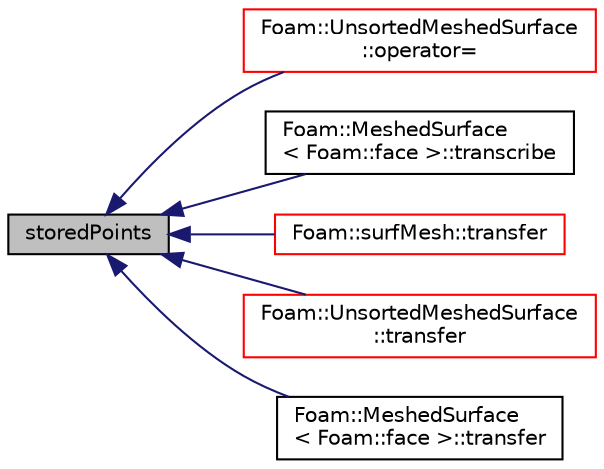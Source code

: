 digraph "storedPoints"
{
  bgcolor="transparent";
  edge [fontname="Helvetica",fontsize="10",labelfontname="Helvetica",labelfontsize="10"];
  node [fontname="Helvetica",fontsize="10",shape=record];
  rankdir="LR";
  Node37 [label="storedPoints",height=0.2,width=0.4,color="black", fillcolor="grey75", style="filled", fontcolor="black"];
  Node37 -> Node38 [dir="back",color="midnightblue",fontsize="10",style="solid",fontname="Helvetica"];
  Node38 [label="Foam::UnsortedMeshedSurface\l::operator=",height=0.2,width=0.4,color="red",URL="$a30841.html#a53075e9ec350d81ce2cfd0bb4db14e49"];
  Node37 -> Node40 [dir="back",color="midnightblue",fontsize="10",style="solid",fontname="Helvetica"];
  Node40 [label="Foam::MeshedSurface\l\< Foam::face \>::transcribe",height=0.2,width=0.4,color="black",URL="$a30833.html#a89f858f78ba8ae4e1d6388369558eb85"];
  Node37 -> Node41 [dir="back",color="midnightblue",fontsize="10",style="solid",fontname="Helvetica"];
  Node41 [label="Foam::surfMesh::transfer",height=0.2,width=0.4,color="red",URL="$a30961.html#a1cf9d5f3c7951e7e25eaa3408383d261",tooltip="Transfer the contents of the argument and annul the argument. "];
  Node37 -> Node54 [dir="back",color="midnightblue",fontsize="10",style="solid",fontname="Helvetica"];
  Node54 [label="Foam::UnsortedMeshedSurface\l::transfer",height=0.2,width=0.4,color="red",URL="$a30841.html#a6df38f92358a4c8ec775d27efb154326",tooltip="Transfer the contents of the argument and annul the argument. "];
  Node37 -> Node65 [dir="back",color="midnightblue",fontsize="10",style="solid",fontname="Helvetica"];
  Node65 [label="Foam::MeshedSurface\l\< Foam::face \>::transfer",height=0.2,width=0.4,color="black",URL="$a30833.html#a7840b609cb34e6f39858cf3e86324263",tooltip="Transfer the contents of the argument and annul the argument. "];
}
